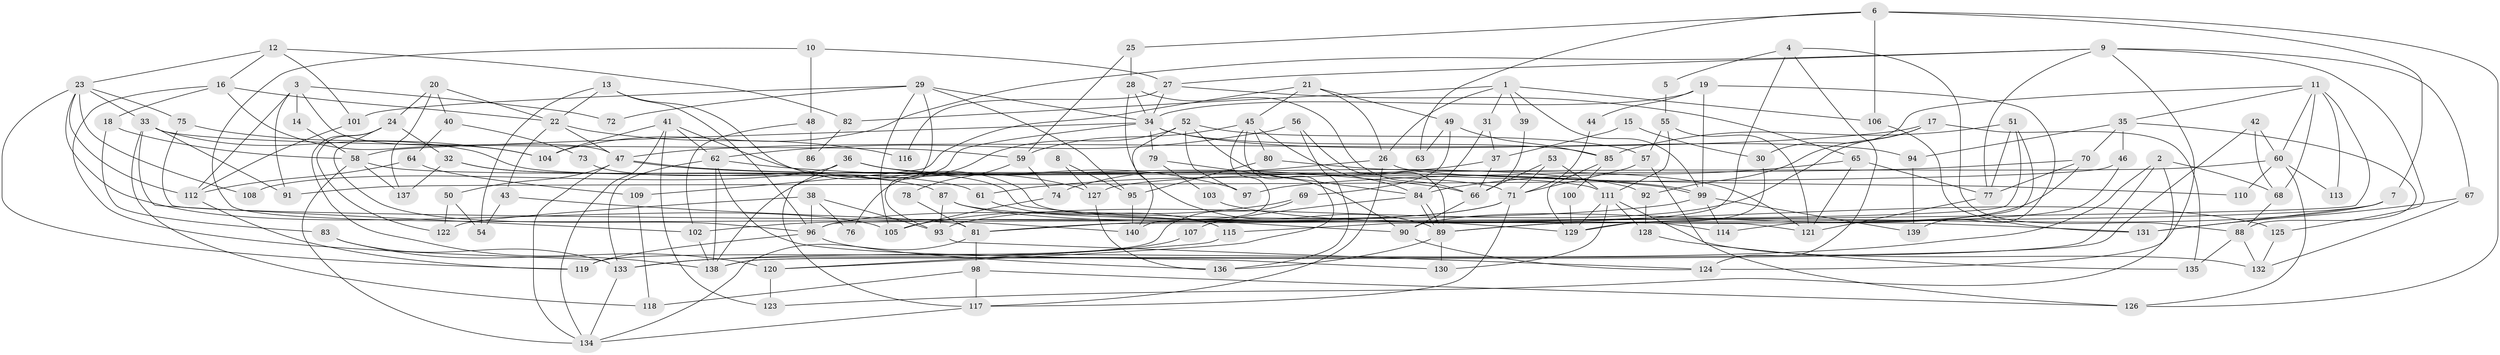 // coarse degree distribution, {6: 0.1511627906976744, 5: 0.16279069767441862, 2: 0.10465116279069768, 4: 0.16279069767441862, 8: 0.08139534883720931, 9: 0.046511627906976744, 7: 0.10465116279069768, 3: 0.16279069767441862, 11: 0.011627906976744186, 10: 0.011627906976744186}
// Generated by graph-tools (version 1.1) at 2025/41/03/06/25 10:41:58]
// undirected, 140 vertices, 280 edges
graph export_dot {
graph [start="1"]
  node [color=gray90,style=filled];
  1;
  2;
  3;
  4;
  5;
  6;
  7;
  8;
  9;
  10;
  11;
  12;
  13;
  14;
  15;
  16;
  17;
  18;
  19;
  20;
  21;
  22;
  23;
  24;
  25;
  26;
  27;
  28;
  29;
  30;
  31;
  32;
  33;
  34;
  35;
  36;
  37;
  38;
  39;
  40;
  41;
  42;
  43;
  44;
  45;
  46;
  47;
  48;
  49;
  50;
  51;
  52;
  53;
  54;
  55;
  56;
  57;
  58;
  59;
  60;
  61;
  62;
  63;
  64;
  65;
  66;
  67;
  68;
  69;
  70;
  71;
  72;
  73;
  74;
  75;
  76;
  77;
  78;
  79;
  80;
  81;
  82;
  83;
  84;
  85;
  86;
  87;
  88;
  89;
  90;
  91;
  92;
  93;
  94;
  95;
  96;
  97;
  98;
  99;
  100;
  101;
  102;
  103;
  104;
  105;
  106;
  107;
  108;
  109;
  110;
  111;
  112;
  113;
  114;
  115;
  116;
  117;
  118;
  119;
  120;
  121;
  122;
  123;
  124;
  125;
  126;
  127;
  128;
  129;
  130;
  131;
  132;
  133;
  134;
  135;
  136;
  137;
  138;
  139;
  140;
  1 -- 26;
  1 -- 99;
  1 -- 31;
  1 -- 39;
  1 -- 82;
  1 -- 106;
  2 -- 138;
  2 -- 133;
  2 -- 68;
  2 -- 123;
  3 -- 112;
  3 -- 47;
  3 -- 14;
  3 -- 72;
  3 -- 91;
  4 -- 124;
  4 -- 88;
  4 -- 5;
  4 -- 115;
  5 -- 55;
  6 -- 25;
  6 -- 106;
  6 -- 7;
  6 -- 63;
  6 -- 126;
  7 -- 89;
  7 -- 129;
  7 -- 131;
  8 -- 95;
  8 -- 127;
  9 -- 77;
  9 -- 27;
  9 -- 67;
  9 -- 104;
  9 -- 124;
  9 -- 125;
  10 -- 27;
  10 -- 81;
  10 -- 48;
  11 -- 35;
  11 -- 68;
  11 -- 30;
  11 -- 60;
  11 -- 81;
  11 -- 113;
  12 -- 23;
  12 -- 16;
  12 -- 82;
  12 -- 101;
  13 -- 22;
  13 -- 96;
  13 -- 54;
  13 -- 114;
  14 -- 58;
  15 -- 37;
  15 -- 30;
  16 -- 133;
  16 -- 104;
  16 -- 18;
  16 -- 22;
  17 -- 47;
  17 -- 93;
  17 -- 92;
  17 -- 135;
  18 -- 58;
  18 -- 83;
  19 -- 34;
  19 -- 99;
  19 -- 44;
  19 -- 139;
  20 -- 22;
  20 -- 24;
  20 -- 40;
  20 -- 137;
  21 -- 49;
  21 -- 26;
  21 -- 45;
  21 -- 109;
  22 -- 47;
  22 -- 43;
  22 -- 116;
  23 -- 112;
  23 -- 33;
  23 -- 75;
  23 -- 105;
  23 -- 108;
  23 -- 119;
  24 -- 122;
  24 -- 32;
  24 -- 96;
  24 -- 120;
  25 -- 59;
  25 -- 28;
  26 -- 74;
  26 -- 117;
  26 -- 110;
  27 -- 65;
  27 -- 34;
  27 -- 116;
  28 -- 89;
  28 -- 34;
  28 -- 66;
  29 -- 34;
  29 -- 93;
  29 -- 72;
  29 -- 95;
  29 -- 101;
  29 -- 105;
  30 -- 129;
  31 -- 84;
  31 -- 37;
  32 -- 61;
  32 -- 137;
  32 -- 87;
  33 -- 91;
  33 -- 111;
  33 -- 59;
  33 -- 102;
  33 -- 118;
  34 -- 58;
  34 -- 138;
  34 -- 79;
  34 -- 85;
  34 -- 94;
  35 -- 88;
  35 -- 94;
  35 -- 46;
  35 -- 70;
  36 -- 92;
  36 -- 117;
  36 -- 97;
  36 -- 108;
  37 -- 66;
  37 -- 61;
  38 -- 93;
  38 -- 96;
  38 -- 76;
  38 -- 122;
  39 -- 66;
  40 -- 64;
  40 -- 73;
  41 -- 127;
  41 -- 123;
  41 -- 62;
  41 -- 104;
  41 -- 134;
  42 -- 60;
  42 -- 138;
  42 -- 68;
  43 -- 140;
  43 -- 54;
  44 -- 71;
  45 -- 140;
  45 -- 59;
  45 -- 80;
  45 -- 84;
  45 -- 120;
  46 -- 89;
  46 -- 91;
  47 -- 134;
  47 -- 99;
  47 -- 99;
  47 -- 50;
  48 -- 102;
  48 -- 86;
  49 -- 85;
  49 -- 69;
  49 -- 63;
  50 -- 54;
  50 -- 122;
  51 -- 77;
  51 -- 96;
  51 -- 85;
  51 -- 114;
  52 -- 90;
  52 -- 57;
  52 -- 76;
  52 -- 97;
  52 -- 140;
  53 -- 111;
  53 -- 66;
  53 -- 71;
  55 -- 111;
  55 -- 121;
  55 -- 57;
  56 -- 62;
  56 -- 89;
  56 -- 136;
  57 -- 71;
  57 -- 126;
  58 -- 71;
  58 -- 134;
  58 -- 137;
  59 -- 74;
  59 -- 78;
  60 -- 126;
  60 -- 110;
  60 -- 113;
  60 -- 127;
  61 -- 115;
  62 -- 133;
  62 -- 66;
  62 -- 130;
  62 -- 138;
  64 -- 109;
  64 -- 112;
  65 -- 84;
  65 -- 77;
  65 -- 121;
  66 -- 90;
  67 -- 131;
  67 -- 132;
  68 -- 88;
  69 -- 119;
  69 -- 105;
  70 -- 97;
  70 -- 77;
  70 -- 90;
  71 -- 117;
  71 -- 81;
  71 -- 96;
  73 -- 90;
  74 -- 105;
  75 -- 104;
  75 -- 121;
  77 -- 121;
  78 -- 81;
  79 -- 84;
  79 -- 103;
  80 -- 121;
  80 -- 95;
  81 -- 98;
  81 -- 134;
  82 -- 86;
  83 -- 138;
  83 -- 133;
  84 -- 89;
  84 -- 89;
  84 -- 107;
  85 -- 100;
  85 -- 129;
  87 -- 129;
  87 -- 93;
  87 -- 131;
  88 -- 132;
  88 -- 135;
  89 -- 136;
  89 -- 130;
  90 -- 124;
  92 -- 128;
  93 -- 124;
  94 -- 139;
  95 -- 140;
  96 -- 119;
  96 -- 136;
  98 -- 126;
  98 -- 117;
  98 -- 118;
  99 -- 114;
  99 -- 102;
  99 -- 139;
  100 -- 129;
  101 -- 112;
  102 -- 138;
  103 -- 125;
  106 -- 131;
  107 -- 133;
  109 -- 118;
  111 -- 130;
  111 -- 129;
  111 -- 128;
  111 -- 132;
  112 -- 119;
  115 -- 120;
  117 -- 134;
  120 -- 123;
  125 -- 132;
  127 -- 136;
  128 -- 135;
  133 -- 134;
}
